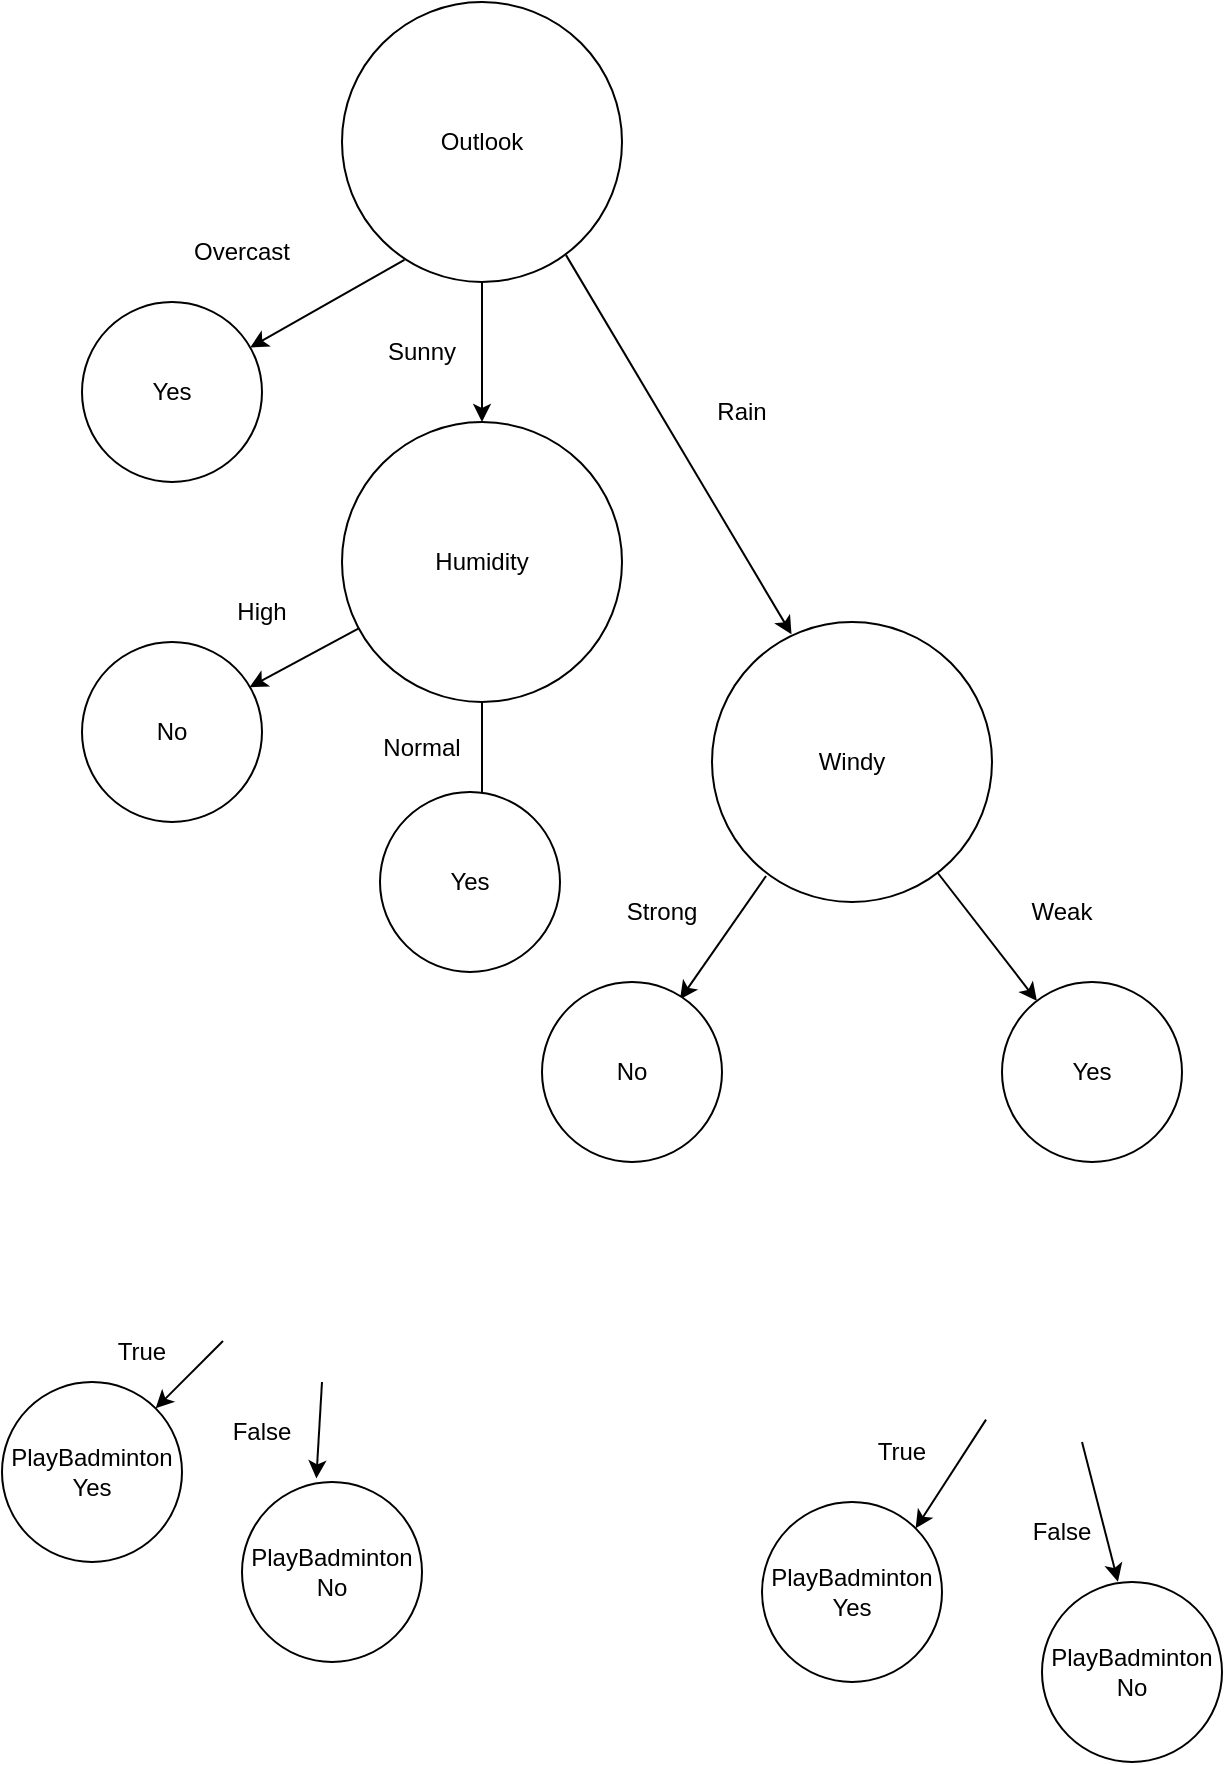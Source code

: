 <mxfile version="21.1.8" type="github">
  <diagram id="C5RBs43oDa-KdzZeNtuy" name="Page-1">
    <mxGraphModel dx="1050" dy="577" grid="1" gridSize="10" guides="1" tooltips="1" connect="1" arrows="1" fold="1" page="1" pageScale="1" pageWidth="827" pageHeight="1169" math="0" shadow="0">
      <root>
        <mxCell id="WIyWlLk6GJQsqaUBKTNV-0" />
        <mxCell id="WIyWlLk6GJQsqaUBKTNV-1" parent="WIyWlLk6GJQsqaUBKTNV-0" />
        <mxCell id="pQejEB6cQ_xvsdO-xQY7-11" value="Outlook" style="ellipse;whiteSpace=wrap;html=1;aspect=fixed;" parent="WIyWlLk6GJQsqaUBKTNV-1" vertex="1">
          <mxGeometry x="350" y="40" width="140" height="140" as="geometry" />
        </mxCell>
        <mxCell id="pQejEB6cQ_xvsdO-xQY7-12" value="Yes" style="ellipse;whiteSpace=wrap;html=1;aspect=fixed;direction=south;" parent="WIyWlLk6GJQsqaUBKTNV-1" vertex="1">
          <mxGeometry x="220" y="190" width="90" height="90" as="geometry" />
        </mxCell>
        <mxCell id="pQejEB6cQ_xvsdO-xQY7-13" value="" style="endArrow=classic;html=1;rounded=0;exitX=0.223;exitY=0.921;exitDx=0;exitDy=0;exitPerimeter=0;" parent="WIyWlLk6GJQsqaUBKTNV-1" source="pQejEB6cQ_xvsdO-xQY7-11" target="pQejEB6cQ_xvsdO-xQY7-12" edge="1">
          <mxGeometry width="50" height="50" relative="1" as="geometry">
            <mxPoint x="390" y="310" as="sourcePoint" />
            <mxPoint x="440" y="260" as="targetPoint" />
          </mxGeometry>
        </mxCell>
        <mxCell id="pQejEB6cQ_xvsdO-xQY7-14" value="Overcast" style="text;strokeColor=none;align=center;fillColor=none;html=1;verticalAlign=middle;whiteSpace=wrap;rounded=0;" parent="WIyWlLk6GJQsqaUBKTNV-1" vertex="1">
          <mxGeometry x="260" y="150" width="80" height="30" as="geometry" />
        </mxCell>
        <mxCell id="pQejEB6cQ_xvsdO-xQY7-15" value="Humidity" style="ellipse;whiteSpace=wrap;html=1;aspect=fixed;" parent="WIyWlLk6GJQsqaUBKTNV-1" vertex="1">
          <mxGeometry x="350" y="250" width="140" height="140" as="geometry" />
        </mxCell>
        <mxCell id="pQejEB6cQ_xvsdO-xQY7-16" value="" style="endArrow=classic;html=1;rounded=0;entryX=0.5;entryY=0;entryDx=0;entryDy=0;exitX=0.5;exitY=1;exitDx=0;exitDy=0;" parent="WIyWlLk6GJQsqaUBKTNV-1" source="pQejEB6cQ_xvsdO-xQY7-11" target="pQejEB6cQ_xvsdO-xQY7-15" edge="1">
          <mxGeometry width="50" height="50" relative="1" as="geometry">
            <mxPoint x="390" y="310" as="sourcePoint" />
            <mxPoint x="440" y="260" as="targetPoint" />
          </mxGeometry>
        </mxCell>
        <mxCell id="pQejEB6cQ_xvsdO-xQY7-20" value="" style="endArrow=classic;html=1;rounded=0;entryX=0.251;entryY=0.069;entryDx=0;entryDy=0;entryPerimeter=0;" parent="WIyWlLk6GJQsqaUBKTNV-1" source="pQejEB6cQ_xvsdO-xQY7-15" target="Ps5NgABwOvxrKIFeGiFW-1" edge="1">
          <mxGeometry width="50" height="50" relative="1" as="geometry">
            <mxPoint x="390" y="400" as="sourcePoint" />
            <mxPoint x="369.497" y="400.503" as="targetPoint" />
          </mxGeometry>
        </mxCell>
        <mxCell id="pQejEB6cQ_xvsdO-xQY7-21" value="High" style="text;strokeColor=none;align=center;fillColor=none;html=1;verticalAlign=middle;whiteSpace=wrap;rounded=0;" parent="WIyWlLk6GJQsqaUBKTNV-1" vertex="1">
          <mxGeometry x="270" y="330" width="80" height="30" as="geometry" />
        </mxCell>
        <mxCell id="pQejEB6cQ_xvsdO-xQY7-23" value="" style="endArrow=classic;html=1;rounded=0;exitX=0.193;exitY=0.907;exitDx=0;exitDy=0;exitPerimeter=0;entryX=0.096;entryY=0.233;entryDx=0;entryDy=0;entryPerimeter=0;" parent="WIyWlLk6GJQsqaUBKTNV-1" source="Ps5NgABwOvxrKIFeGiFW-6" target="Ps5NgABwOvxrKIFeGiFW-9" edge="1">
          <mxGeometry width="50" height="50" relative="1" as="geometry">
            <mxPoint x="560.483" y="463.737" as="sourcePoint" />
            <mxPoint x="520" y="540" as="targetPoint" />
          </mxGeometry>
        </mxCell>
        <mxCell id="pQejEB6cQ_xvsdO-xQY7-26" value="" style="endArrow=classic;html=1;rounded=0;entryX=0.284;entryY=0.044;entryDx=0;entryDy=0;entryPerimeter=0;exitX=0.8;exitY=0.904;exitDx=0;exitDy=0;exitPerimeter=0;" parent="WIyWlLk6GJQsqaUBKTNV-1" source="pQejEB6cQ_xvsdO-xQY7-11" target="Ps5NgABwOvxrKIFeGiFW-6" edge="1">
          <mxGeometry width="50" height="50" relative="1" as="geometry">
            <mxPoint x="460" y="160" as="sourcePoint" />
            <mxPoint x="590" y="350" as="targetPoint" />
          </mxGeometry>
        </mxCell>
        <mxCell id="pQejEB6cQ_xvsdO-xQY7-28" value="PlayBadminton&lt;br&gt;Yes" style="ellipse;whiteSpace=wrap;html=1;aspect=fixed;" parent="WIyWlLk6GJQsqaUBKTNV-1" vertex="1">
          <mxGeometry x="180" y="730" width="90" height="90" as="geometry" />
        </mxCell>
        <mxCell id="pQejEB6cQ_xvsdO-xQY7-29" value="PlayBadminton&lt;br&gt;No" style="ellipse;whiteSpace=wrap;html=1;aspect=fixed;" parent="WIyWlLk6GJQsqaUBKTNV-1" vertex="1">
          <mxGeometry x="300" y="780" width="90" height="90" as="geometry" />
        </mxCell>
        <mxCell id="pQejEB6cQ_xvsdO-xQY7-30" value="" style="endArrow=classic;html=1;rounded=0;exitX=0;exitY=1;exitDx=0;exitDy=0;entryX=1;entryY=0;entryDx=0;entryDy=0;" parent="WIyWlLk6GJQsqaUBKTNV-1" target="pQejEB6cQ_xvsdO-xQY7-28" edge="1">
          <mxGeometry width="50" height="50" relative="1" as="geometry">
            <mxPoint x="290.503" y="709.497" as="sourcePoint" />
            <mxPoint x="440" y="640" as="targetPoint" />
          </mxGeometry>
        </mxCell>
        <mxCell id="pQejEB6cQ_xvsdO-xQY7-31" value="" style="endArrow=classic;html=1;rounded=0;exitX=0.5;exitY=1;exitDx=0;exitDy=0;entryX=0.413;entryY=-0.02;entryDx=0;entryDy=0;entryPerimeter=0;" parent="WIyWlLk6GJQsqaUBKTNV-1" target="pQejEB6cQ_xvsdO-xQY7-29" edge="1">
          <mxGeometry width="50" height="50" relative="1" as="geometry">
            <mxPoint x="340" y="730" as="sourcePoint" />
            <mxPoint x="440" y="640" as="targetPoint" />
          </mxGeometry>
        </mxCell>
        <mxCell id="pQejEB6cQ_xvsdO-xQY7-32" value="True" style="text;strokeColor=none;align=center;fillColor=none;html=1;verticalAlign=middle;whiteSpace=wrap;rounded=0;" parent="WIyWlLk6GJQsqaUBKTNV-1" vertex="1">
          <mxGeometry x="210" y="700" width="80" height="30" as="geometry" />
        </mxCell>
        <mxCell id="pQejEB6cQ_xvsdO-xQY7-34" value="False" style="text;strokeColor=none;align=center;fillColor=none;html=1;verticalAlign=middle;whiteSpace=wrap;rounded=0;" parent="WIyWlLk6GJQsqaUBKTNV-1" vertex="1">
          <mxGeometry x="270" y="740" width="80" height="30" as="geometry" />
        </mxCell>
        <mxCell id="pQejEB6cQ_xvsdO-xQY7-36" value="" style="endArrow=classic;html=1;rounded=0;exitX=0.5;exitY=1;exitDx=0;exitDy=0;" parent="WIyWlLk6GJQsqaUBKTNV-1" source="pQejEB6cQ_xvsdO-xQY7-15" edge="1">
          <mxGeometry width="50" height="50" relative="1" as="geometry">
            <mxPoint x="420" y="390" as="sourcePoint" />
            <mxPoint x="420" y="450" as="targetPoint" />
          </mxGeometry>
        </mxCell>
        <mxCell id="pQejEB6cQ_xvsdO-xQY7-44" value="PlayBadminton&lt;br&gt;Yes" style="ellipse;whiteSpace=wrap;html=1;aspect=fixed;" parent="WIyWlLk6GJQsqaUBKTNV-1" vertex="1">
          <mxGeometry x="560" y="790" width="90" height="90" as="geometry" />
        </mxCell>
        <mxCell id="pQejEB6cQ_xvsdO-xQY7-45" value="PlayBadminton&lt;br&gt;No" style="ellipse;whiteSpace=wrap;html=1;aspect=fixed;" parent="WIyWlLk6GJQsqaUBKTNV-1" vertex="1">
          <mxGeometry x="700" y="830" width="90" height="90" as="geometry" />
        </mxCell>
        <mxCell id="pQejEB6cQ_xvsdO-xQY7-46" value="True" style="text;strokeColor=none;align=center;fillColor=none;html=1;verticalAlign=middle;whiteSpace=wrap;rounded=0;" parent="WIyWlLk6GJQsqaUBKTNV-1" vertex="1">
          <mxGeometry x="590" y="750" width="80" height="30" as="geometry" />
        </mxCell>
        <mxCell id="pQejEB6cQ_xvsdO-xQY7-47" value="False" style="text;strokeColor=none;align=center;fillColor=none;html=1;verticalAlign=middle;whiteSpace=wrap;rounded=0;" parent="WIyWlLk6GJQsqaUBKTNV-1" vertex="1">
          <mxGeometry x="670" y="790" width="80" height="30" as="geometry" />
        </mxCell>
        <mxCell id="pQejEB6cQ_xvsdO-xQY7-48" value="" style="endArrow=classic;html=1;rounded=0;entryX=1;entryY=0;entryDx=0;entryDy=0;" parent="WIyWlLk6GJQsqaUBKTNV-1" target="pQejEB6cQ_xvsdO-xQY7-44" edge="1">
          <mxGeometry width="50" height="50" relative="1" as="geometry">
            <mxPoint x="672.016" y="748.798" as="sourcePoint" />
            <mxPoint x="440" y="640" as="targetPoint" />
          </mxGeometry>
        </mxCell>
        <mxCell id="pQejEB6cQ_xvsdO-xQY7-49" value="" style="endArrow=classic;html=1;rounded=0;entryX=0.422;entryY=-0.002;entryDx=0;entryDy=0;entryPerimeter=0;" parent="WIyWlLk6GJQsqaUBKTNV-1" target="pQejEB6cQ_xvsdO-xQY7-45" edge="1">
          <mxGeometry width="50" height="50" relative="1" as="geometry">
            <mxPoint x="720" y="760" as="sourcePoint" />
            <mxPoint x="440" y="640" as="targetPoint" />
          </mxGeometry>
        </mxCell>
        <mxCell id="Ps5NgABwOvxrKIFeGiFW-0" value="Sunny" style="text;strokeColor=none;align=center;fillColor=none;html=1;verticalAlign=middle;whiteSpace=wrap;rounded=0;" vertex="1" parent="WIyWlLk6GJQsqaUBKTNV-1">
          <mxGeometry x="350" y="200" width="80" height="30" as="geometry" />
        </mxCell>
        <mxCell id="Ps5NgABwOvxrKIFeGiFW-1" value="No" style="ellipse;whiteSpace=wrap;html=1;aspect=fixed;direction=south;" vertex="1" parent="WIyWlLk6GJQsqaUBKTNV-1">
          <mxGeometry x="220" y="360" width="90" height="90" as="geometry" />
        </mxCell>
        <mxCell id="Ps5NgABwOvxrKIFeGiFW-2" value="Yes" style="ellipse;whiteSpace=wrap;html=1;aspect=fixed;direction=south;" vertex="1" parent="WIyWlLk6GJQsqaUBKTNV-1">
          <mxGeometry x="369" y="435" width="90" height="90" as="geometry" />
        </mxCell>
        <mxCell id="Ps5NgABwOvxrKIFeGiFW-5" value="Normal" style="text;strokeColor=none;align=center;fillColor=none;html=1;verticalAlign=middle;whiteSpace=wrap;rounded=0;" vertex="1" parent="WIyWlLk6GJQsqaUBKTNV-1">
          <mxGeometry x="350" y="398" width="80" height="30" as="geometry" />
        </mxCell>
        <mxCell id="Ps5NgABwOvxrKIFeGiFW-6" value="Windy" style="ellipse;whiteSpace=wrap;html=1;aspect=fixed;" vertex="1" parent="WIyWlLk6GJQsqaUBKTNV-1">
          <mxGeometry x="535" y="350" width="140" height="140" as="geometry" />
        </mxCell>
        <mxCell id="Ps5NgABwOvxrKIFeGiFW-7" value="Rain" style="text;strokeColor=none;align=center;fillColor=none;html=1;verticalAlign=middle;whiteSpace=wrap;rounded=0;" vertex="1" parent="WIyWlLk6GJQsqaUBKTNV-1">
          <mxGeometry x="510" y="230" width="80" height="30" as="geometry" />
        </mxCell>
        <mxCell id="Ps5NgABwOvxrKIFeGiFW-8" value="Strong" style="text;strokeColor=none;align=center;fillColor=none;html=1;verticalAlign=middle;whiteSpace=wrap;rounded=0;" vertex="1" parent="WIyWlLk6GJQsqaUBKTNV-1">
          <mxGeometry x="470" y="480" width="80" height="30" as="geometry" />
        </mxCell>
        <mxCell id="Ps5NgABwOvxrKIFeGiFW-9" value="No" style="ellipse;whiteSpace=wrap;html=1;aspect=fixed;direction=south;" vertex="1" parent="WIyWlLk6GJQsqaUBKTNV-1">
          <mxGeometry x="450" y="530" width="90" height="90" as="geometry" />
        </mxCell>
        <mxCell id="Ps5NgABwOvxrKIFeGiFW-11" value="Yes" style="ellipse;whiteSpace=wrap;html=1;aspect=fixed;direction=south;" vertex="1" parent="WIyWlLk6GJQsqaUBKTNV-1">
          <mxGeometry x="680" y="530" width="90" height="90" as="geometry" />
        </mxCell>
        <mxCell id="Ps5NgABwOvxrKIFeGiFW-12" value="" style="endArrow=classic;html=1;rounded=0;" edge="1" parent="WIyWlLk6GJQsqaUBKTNV-1" source="Ps5NgABwOvxrKIFeGiFW-6" target="Ps5NgABwOvxrKIFeGiFW-11">
          <mxGeometry width="50" height="50" relative="1" as="geometry">
            <mxPoint x="500" y="450" as="sourcePoint" />
            <mxPoint x="550" y="400" as="targetPoint" />
          </mxGeometry>
        </mxCell>
        <mxCell id="Ps5NgABwOvxrKIFeGiFW-13" value="Weak" style="text;strokeColor=none;align=center;fillColor=none;html=1;verticalAlign=middle;whiteSpace=wrap;rounded=0;" vertex="1" parent="WIyWlLk6GJQsqaUBKTNV-1">
          <mxGeometry x="670" y="480" width="80" height="30" as="geometry" />
        </mxCell>
      </root>
    </mxGraphModel>
  </diagram>
</mxfile>
